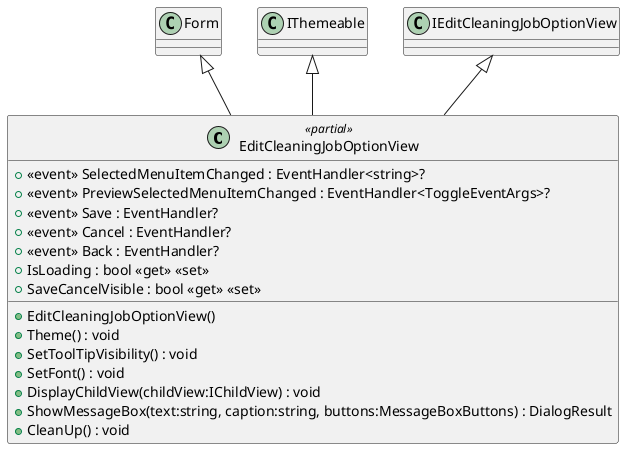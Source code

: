 @startuml
class EditCleaningJobOptionView <<partial>> {
    +  <<event>> SelectedMenuItemChanged : EventHandler<string>? 
    +  <<event>> PreviewSelectedMenuItemChanged : EventHandler<ToggleEventArgs>? 
    +  <<event>> Save : EventHandler? 
    +  <<event>> Cancel : EventHandler? 
    +  <<event>> Back : EventHandler? 
    + EditCleaningJobOptionView()
    + Theme() : void
    + SetToolTipVisibility() : void
    + SetFont() : void
    + DisplayChildView(childView:IChildView) : void
    + IsLoading : bool <<get>> <<set>>
    + SaveCancelVisible : bool <<get>> <<set>>
    + ShowMessageBox(text:string, caption:string, buttons:MessageBoxButtons) : DialogResult
    + CleanUp() : void
}
Form <|-- EditCleaningJobOptionView
IThemeable <|-- EditCleaningJobOptionView
IEditCleaningJobOptionView <|-- EditCleaningJobOptionView
@enduml
